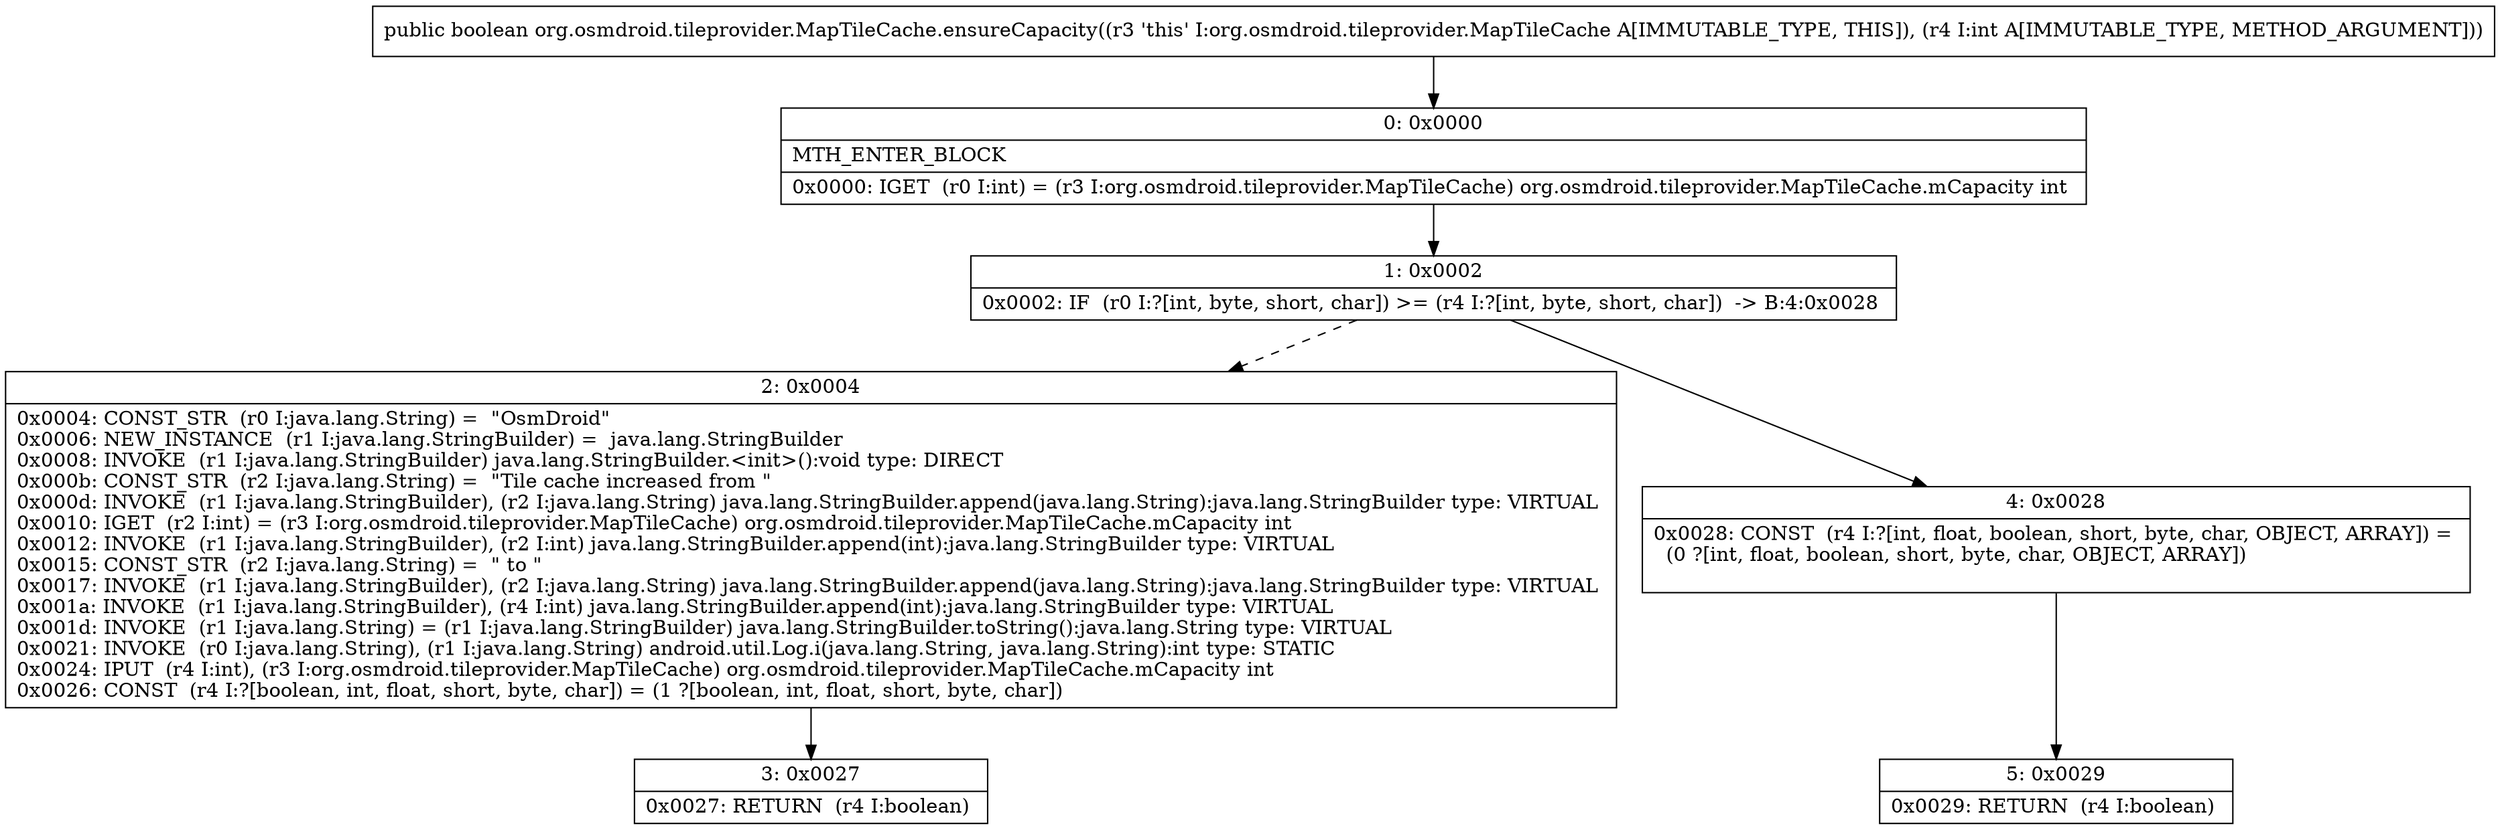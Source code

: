 digraph "CFG fororg.osmdroid.tileprovider.MapTileCache.ensureCapacity(I)Z" {
Node_0 [shape=record,label="{0\:\ 0x0000|MTH_ENTER_BLOCK\l|0x0000: IGET  (r0 I:int) = (r3 I:org.osmdroid.tileprovider.MapTileCache) org.osmdroid.tileprovider.MapTileCache.mCapacity int \l}"];
Node_1 [shape=record,label="{1\:\ 0x0002|0x0002: IF  (r0 I:?[int, byte, short, char]) \>= (r4 I:?[int, byte, short, char])  \-\> B:4:0x0028 \l}"];
Node_2 [shape=record,label="{2\:\ 0x0004|0x0004: CONST_STR  (r0 I:java.lang.String) =  \"OsmDroid\" \l0x0006: NEW_INSTANCE  (r1 I:java.lang.StringBuilder) =  java.lang.StringBuilder \l0x0008: INVOKE  (r1 I:java.lang.StringBuilder) java.lang.StringBuilder.\<init\>():void type: DIRECT \l0x000b: CONST_STR  (r2 I:java.lang.String) =  \"Tile cache increased from \" \l0x000d: INVOKE  (r1 I:java.lang.StringBuilder), (r2 I:java.lang.String) java.lang.StringBuilder.append(java.lang.String):java.lang.StringBuilder type: VIRTUAL \l0x0010: IGET  (r2 I:int) = (r3 I:org.osmdroid.tileprovider.MapTileCache) org.osmdroid.tileprovider.MapTileCache.mCapacity int \l0x0012: INVOKE  (r1 I:java.lang.StringBuilder), (r2 I:int) java.lang.StringBuilder.append(int):java.lang.StringBuilder type: VIRTUAL \l0x0015: CONST_STR  (r2 I:java.lang.String) =  \" to \" \l0x0017: INVOKE  (r1 I:java.lang.StringBuilder), (r2 I:java.lang.String) java.lang.StringBuilder.append(java.lang.String):java.lang.StringBuilder type: VIRTUAL \l0x001a: INVOKE  (r1 I:java.lang.StringBuilder), (r4 I:int) java.lang.StringBuilder.append(int):java.lang.StringBuilder type: VIRTUAL \l0x001d: INVOKE  (r1 I:java.lang.String) = (r1 I:java.lang.StringBuilder) java.lang.StringBuilder.toString():java.lang.String type: VIRTUAL \l0x0021: INVOKE  (r0 I:java.lang.String), (r1 I:java.lang.String) android.util.Log.i(java.lang.String, java.lang.String):int type: STATIC \l0x0024: IPUT  (r4 I:int), (r3 I:org.osmdroid.tileprovider.MapTileCache) org.osmdroid.tileprovider.MapTileCache.mCapacity int \l0x0026: CONST  (r4 I:?[boolean, int, float, short, byte, char]) = (1 ?[boolean, int, float, short, byte, char]) \l}"];
Node_3 [shape=record,label="{3\:\ 0x0027|0x0027: RETURN  (r4 I:boolean) \l}"];
Node_4 [shape=record,label="{4\:\ 0x0028|0x0028: CONST  (r4 I:?[int, float, boolean, short, byte, char, OBJECT, ARRAY]) = \l  (0 ?[int, float, boolean, short, byte, char, OBJECT, ARRAY])\l \l}"];
Node_5 [shape=record,label="{5\:\ 0x0029|0x0029: RETURN  (r4 I:boolean) \l}"];
MethodNode[shape=record,label="{public boolean org.osmdroid.tileprovider.MapTileCache.ensureCapacity((r3 'this' I:org.osmdroid.tileprovider.MapTileCache A[IMMUTABLE_TYPE, THIS]), (r4 I:int A[IMMUTABLE_TYPE, METHOD_ARGUMENT])) }"];
MethodNode -> Node_0;
Node_0 -> Node_1;
Node_1 -> Node_2[style=dashed];
Node_1 -> Node_4;
Node_2 -> Node_3;
Node_4 -> Node_5;
}

